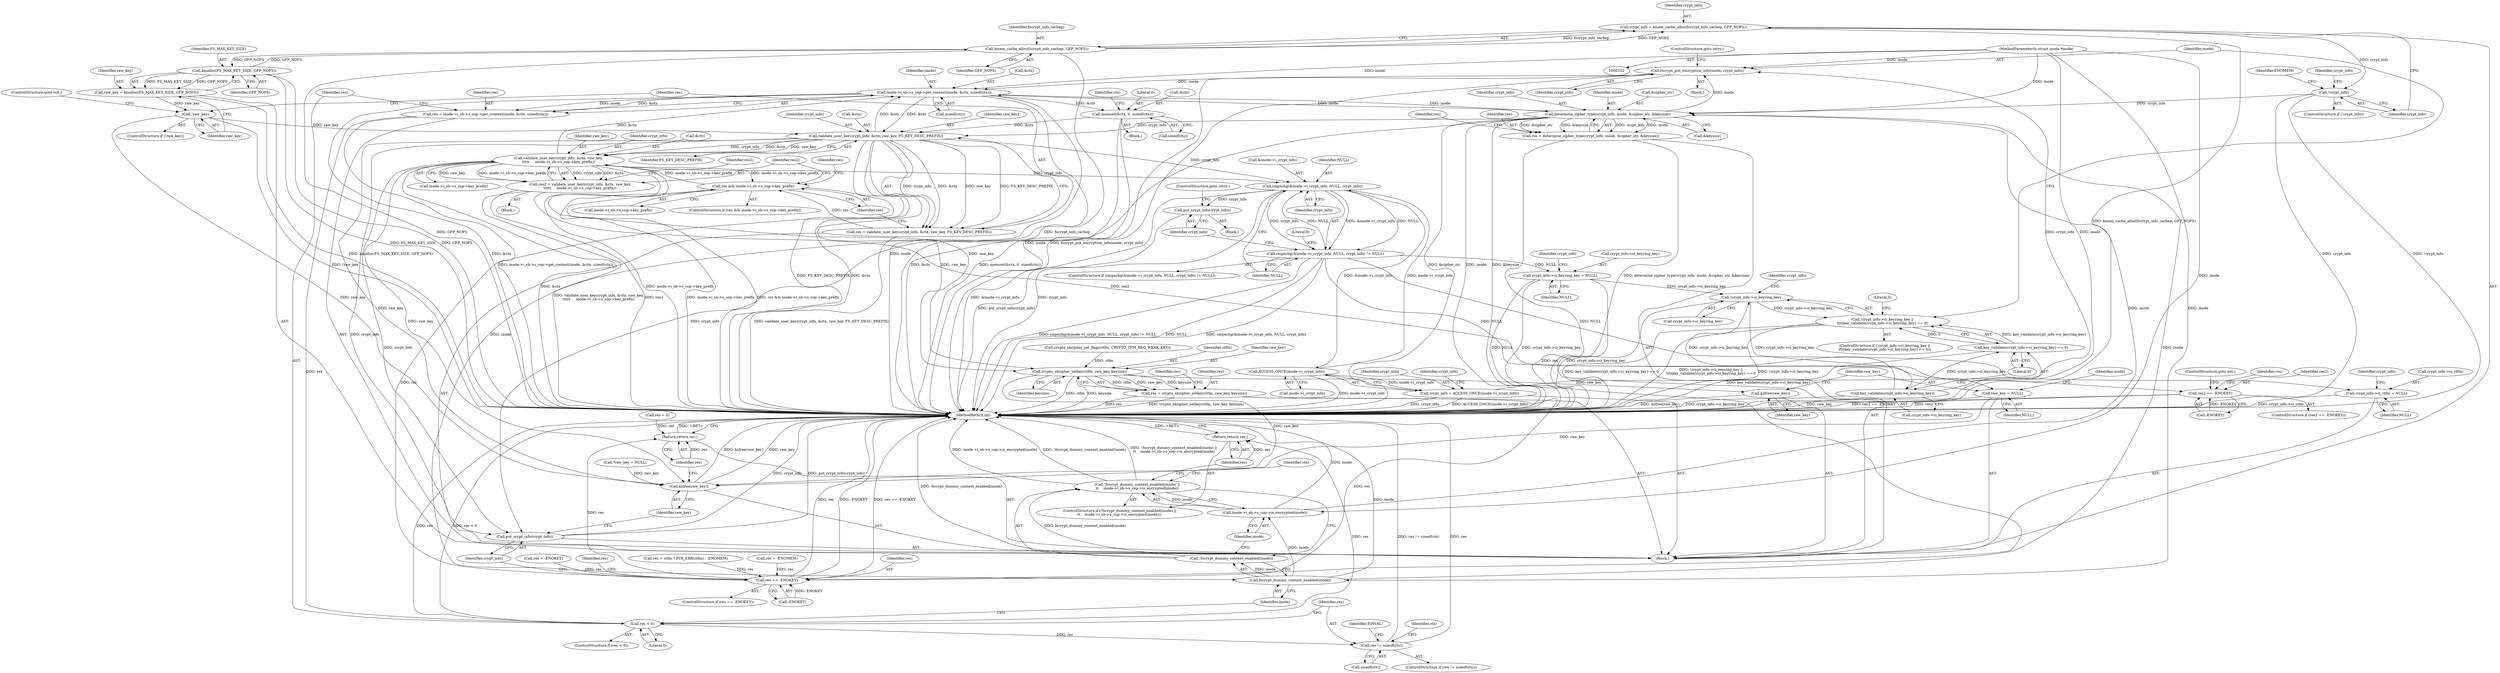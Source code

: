 digraph "0_linux_1b53cf9815bb4744958d41f3795d5d5a1d365e2d_1@API" {
"1000165" [label="(Call,fscrypt_put_encryption_info(inode, crypt_info))"];
"1000301" [label="(Call,determine_cipher_type(crypt_info, inode, &cipher_str, &keysize))"];
"1000252" [label="(Call,!crypt_info)"];
"1000246" [label="(Call,crypt_info = kmem_cache_alloc(fscrypt_info_cachep, GFP_NOFS))"];
"1000248" [label="(Call,kmem_cache_alloc(fscrypt_info_cachep, GFP_NOFS))"];
"1000317" [label="(Call,kmalloc(FS_MAX_KEY_SIZE, GFP_NOFS))"];
"1000187" [label="(Call,inode->i_sb->s_cop->is_encrypted(inode))"];
"1000185" [label="(Call,fscrypt_dummy_context_enabled(inode))"];
"1000171" [label="(Call,inode->i_sb->s_cop->get_context(inode, &ctx, sizeof(ctx)))"];
"1000165" [label="(Call,fscrypt_put_encryption_info(inode, crypt_info))"];
"1000103" [label="(MethodParameterIn,struct inode *inode)"];
"1000142" [label="(Call,crypt_info = ACCESS_ONCE(inode->i_crypt_info))"];
"1000144" [label="(Call,ACCESS_ONCE(inode->i_crypt_info))"];
"1000425" [label="(Call,cmpxchg(&inode->i_crypt_info, NULL, crypt_info))"];
"1000424" [label="(Call,cmpxchg(&inode->i_crypt_info, NULL, crypt_info) != NULL)"];
"1000346" [label="(Call,validate_user_key(crypt_info, &ctx, raw_key,\n\t\t\t\t\t     inode->i_sb->s_cop->key_prefix))"];
"1000326" [label="(Call,validate_user_key(crypt_info, &ctx, raw_key, FS_KEY_DESC_PREFIX))"];
"1000191" [label="(Call,memset(&ctx, 0, sizeof(ctx)))"];
"1000321" [label="(Call,!raw_key)"];
"1000315" [label="(Call,raw_key = kmalloc(FS_MAX_KEY_SIZE, GFP_NOFS))"];
"1000333" [label="(Call,res && inode->i_sb->s_cop->key_prefix)"];
"1000324" [label="(Call,res = validate_user_key(crypt_info, &ctx, raw_key, FS_KEY_DESC_PREFIX))"];
"1000169" [label="(Call,res = inode->i_sb->s_cop->get_context(inode, &ctx, sizeof(ctx)))"];
"1000178" [label="(Call,res < 0)"];
"1000189" [label="(Return,return res;)"];
"1000220" [label="(Call,res != sizeof(ctx))"];
"1000184" [label="(Call,!fscrypt_dummy_context_enabled(inode))"];
"1000183" [label="(Call,!fscrypt_dummy_context_enabled(inode) ||\n\t\t    inode->i_sb->s_cop->is_encrypted(inode))"];
"1000299" [label="(Call,res = determine_cipher_type(crypt_info, inode, &cipher_str, &keysize))"];
"1000441" [label="(Call,res == -ENOKEY)"];
"1000452" [label="(Return,return res;)"];
"1000344" [label="(Call,res2 = validate_user_key(crypt_info, &ctx, raw_key,\n\t\t\t\t\t     inode->i_sb->s_cop->key_prefix))"];
"1000362" [label="(Call,res2 == -ENOKEY)"];
"1000411" [label="(Call,crypto_skcipher_setkey(ctfm, raw_key, keysize))"];
"1000409" [label="(Call,res = crypto_skcipher_setkey(ctfm, raw_key, keysize))"];
"1000418" [label="(Call,kzfree(raw_key))"];
"1000450" [label="(Call,kzfree(raw_key))"];
"1000278" [label="(Call,crypt_info->ci_ctfm = NULL)"];
"1000283" [label="(Call,crypt_info->ci_keyring_key = NULL)"];
"1000153" [label="(Call,!crypt_info->ci_keyring_key)"];
"1000152" [label="(Call,!crypt_info->ci_keyring_key ||\n\t\t\t\tkey_validate(crypt_info->ci_keyring_key) == 0)"];
"1000158" [label="(Call,key_validate(crypt_info->ci_keyring_key))"];
"1000157" [label="(Call,key_validate(crypt_info->ci_keyring_key) == 0)"];
"1000420" [label="(Call,raw_key = NULL)"];
"1000434" [label="(Call,put_crypt_info(crypt_info))"];
"1000448" [label="(Call,put_crypt_info(crypt_info))"];
"1000283" [label="(Call,crypt_info->ci_keyring_key = NULL)"];
"1000227" [label="(Identifier,EINVAL)"];
"1000177" [label="(ControlStructure,if (res < 0))"];
"1000438" [label="(Literal,0)"];
"1000359" [label="(Identifier,res2)"];
"1000443" [label="(Call,-ENOKEY)"];
"1000279" [label="(Call,crypt_info->ci_ctfm)"];
"1000420" [label="(Call,raw_key = NULL)"];
"1000252" [label="(Call,!crypt_info)"];
"1000367" [label="(Identifier,res)"];
"1000416" [label="(Identifier,res)"];
"1000406" [label="(Call,crypto_skcipher_set_flags(ctfm, CRYPTO_TFM_REQ_WEAK_KEY))"];
"1000166" [label="(Identifier,inode)"];
"1000335" [label="(Call,inode->i_sb->s_cop->key_prefix)"];
"1000187" [label="(Call,inode->i_sb->s_cop->is_encrypted(inode))"];
"1000250" [label="(Identifier,GFP_NOFS)"];
"1000442" [label="(Identifier,res)"];
"1000183" [label="(Call,!fscrypt_dummy_context_enabled(inode) ||\n\t\t    inode->i_sb->s_cop->is_encrypted(inode))"];
"1000364" [label="(Call,-ENOKEY)"];
"1000302" [label="(Identifier,crypt_info)"];
"1000428" [label="(Identifier,inode)"];
"1000301" [label="(Call,determine_cipher_type(crypt_info, inode, &cipher_str, &keysize))"];
"1000432" [label="(Identifier,NULL)"];
"1000332" [label="(ControlStructure,if (res && inode->i_sb->s_cop->key_prefix))"];
"1000175" [label="(Call,sizeof(ctx))"];
"1000362" [label="(Call,res2 == -ENOKEY)"];
"1000180" [label="(Literal,0)"];
"1000450" [label="(Call,kzfree(raw_key))"];
"1000325" [label="(Identifier,res)"];
"1000434" [label="(Call,put_crypt_info(crypt_info))"];
"1000188" [label="(Identifier,inode)"];
"1000172" [label="(Identifier,inode)"];
"1000426" [label="(Call,&inode->i_crypt_info)"];
"1000246" [label="(Call,crypt_info = kmem_cache_alloc(fscrypt_info_cachep, GFP_NOFS))"];
"1000179" [label="(Identifier,res)"];
"1000322" [label="(Identifier,raw_key)"];
"1000181" [label="(Block,)"];
"1000316" [label="(Identifier,raw_key)"];
"1000222" [label="(Call,sizeof(ctx))"];
"1000185" [label="(Call,fscrypt_dummy_context_enabled(inode))"];
"1000199" [label="(Identifier,ctx)"];
"1000423" [label="(ControlStructure,if (cmpxchg(&inode->i_crypt_info, NULL, crypt_info) != NULL))"];
"1000165" [label="(Call,fscrypt_put_encryption_info(inode, crypt_info))"];
"1000173" [label="(Call,&ctx)"];
"1000361" [label="(ControlStructure,if (res2 == -ENOKEY))"];
"1000299" [label="(Call,res = determine_cipher_type(crypt_info, inode, &cipher_str, &keysize))"];
"1000330" [label="(Identifier,raw_key)"];
"1000194" [label="(Literal,0)"];
"1000366" [label="(Call,res = -ENOKEY)"];
"1000168" [label="(ControlStructure,goto retry;)"];
"1000324" [label="(Call,res = validate_user_key(crypt_info, &ctx, raw_key, FS_KEY_DESC_PREFIX))"];
"1000152" [label="(Call,!crypt_info->ci_keyring_key ||\n\t\t\t\tkey_validate(crypt_info->ci_keyring_key) == 0)"];
"1000253" [label="(Identifier,crypt_info)"];
"1000424" [label="(Call,cmpxchg(&inode->i_crypt_info, NULL, crypt_info) != NULL)"];
"1000333" [label="(Call,res && inode->i_sb->s_cop->key_prefix)"];
"1000433" [label="(Block,)"];
"1000159" [label="(Call,crypt_info->ci_keyring_key)"];
"1000191" [label="(Call,memset(&ctx, 0, sizeof(ctx)))"];
"1000162" [label="(Literal,0)"];
"1000327" [label="(Identifier,crypt_info)"];
"1000418" [label="(Call,kzfree(raw_key))"];
"1000157" [label="(Call,key_validate(crypt_info->ci_keyring_key) == 0)"];
"1000419" [label="(Identifier,raw_key)"];
"1000144" [label="(Call,ACCESS_ONCE(inode->i_crypt_info))"];
"1000410" [label="(Identifier,res)"];
"1000345" [label="(Identifier,res2)"];
"1000259" [label="(Identifier,crypt_info)"];
"1000189" [label="(Return,return res;)"];
"1000306" [label="(Call,&keysize)"];
"1000326" [label="(Call,validate_user_key(crypt_info, &ctx, raw_key, FS_KEY_DESC_PREFIX))"];
"1000323" [label="(ControlStructure,goto out;)"];
"1000446" [label="(Identifier,res)"];
"1000282" [label="(Identifier,NULL)"];
"1000284" [label="(Call,crypt_info->ci_keyring_key)"];
"1000153" [label="(Call,!crypt_info->ci_keyring_key)"];
"1000350" [label="(Identifier,raw_key)"];
"1000303" [label="(Identifier,inode)"];
"1000300" [label="(Identifier,res)"];
"1000412" [label="(Identifier,ctfm)"];
"1000287" [label="(Identifier,NULL)"];
"1000154" [label="(Call,crypt_info->ci_keyring_key)"];
"1000448" [label="(Call,put_crypt_info(crypt_info))"];
"1000334" [label="(Identifier,res)"];
"1000451" [label="(Identifier,raw_key)"];
"1000104" [label="(Block,)"];
"1000151" [label="(ControlStructure,if (!crypt_info->ci_keyring_key ||\n\t\t\t\tkey_validate(crypt_info->ci_keyring_key) == 0))"];
"1000169" [label="(Call,res = inode->i_sb->s_cop->get_context(inode, &ctx, sizeof(ctx)))"];
"1000143" [label="(Identifier,crypt_info)"];
"1000190" [label="(Identifier,res)"];
"1000452" [label="(Return,return res;)"];
"1000440" [label="(ControlStructure,if (res == -ENOKEY))"];
"1000409" [label="(Call,res = crypto_skcipher_setkey(ctfm, raw_key, keysize))"];
"1000285" [label="(Identifier,crypt_info)"];
"1000186" [label="(Identifier,inode)"];
"1000184" [label="(Call,!fscrypt_dummy_context_enabled(inode))"];
"1000411" [label="(Call,crypto_skcipher_setkey(ctfm, raw_key, keysize))"];
"1000309" [label="(Identifier,res)"];
"1000435" [label="(Identifier,crypt_info)"];
"1000195" [label="(Call,sizeof(ctx))"];
"1000342" [label="(Block,)"];
"1000142" [label="(Call,crypt_info = ACCESS_ONCE(inode->i_crypt_info))"];
"1000315" [label="(Call,raw_key = kmalloc(FS_MAX_KEY_SIZE, GFP_NOFS))"];
"1000344" [label="(Call,res2 = validate_user_key(crypt_info, &ctx, raw_key,\n\t\t\t\t\t     inode->i_sb->s_cop->key_prefix))"];
"1000441" [label="(Call,res == -ENOKEY)"];
"1000248" [label="(Call,kmem_cache_alloc(fscrypt_info_cachep, GFP_NOFS))"];
"1000318" [label="(Identifier,FS_MAX_KEY_SIZE)"];
"1000363" [label="(Identifier,res2)"];
"1000431" [label="(Identifier,crypt_info)"];
"1000170" [label="(Identifier,res)"];
"1000351" [label="(Call,inode->i_sb->s_cop->key_prefix)"];
"1000290" [label="(Identifier,crypt_info)"];
"1000346" [label="(Call,validate_user_key(crypt_info, &ctx, raw_key,\n\t\t\t\t\t     inode->i_sb->s_cop->key_prefix))"];
"1000158" [label="(Call,key_validate(crypt_info->ci_keyring_key))"];
"1000149" [label="(Identifier,crypt_info)"];
"1000445" [label="(Call,res = 0)"];
"1000304" [label="(Call,&cipher_str)"];
"1000193" [label="(Identifier,ctx)"];
"1000449" [label="(Identifier,crypt_info)"];
"1000320" [label="(ControlStructure,if (!raw_key))"];
"1000347" [label="(Identifier,crypt_info)"];
"1000414" [label="(Identifier,keysize)"];
"1000192" [label="(Call,&ctx)"];
"1000348" [label="(Call,&ctx)"];
"1000321" [label="(Call,!raw_key)"];
"1000220" [label="(Call,res != sizeof(ctx))"];
"1000150" [label="(Block,)"];
"1000454" [label="(MethodReturn,int)"];
"1000436" [label="(ControlStructure,goto retry;)"];
"1000389" [label="(Call,res = ctfm ? PTR_ERR(ctfm) : -ENOMEM)"];
"1000247" [label="(Identifier,crypt_info)"];
"1000182" [label="(ControlStructure,if (!fscrypt_dummy_context_enabled(inode) ||\n\t\t    inode->i_sb->s_cop->is_encrypted(inode)))"];
"1000164" [label="(Literal,0)"];
"1000251" [label="(ControlStructure,if (!crypt_info))"];
"1000256" [label="(Identifier,ENOMEM)"];
"1000219" [label="(ControlStructure,if (res != sizeof(ctx)))"];
"1000453" [label="(Identifier,res)"];
"1000145" [label="(Call,inode->i_crypt_info)"];
"1000171" [label="(Call,inode->i_sb->s_cop->get_context(inode, &ctx, sizeof(ctx)))"];
"1000311" [label="(Call,res = -ENOMEM)"];
"1000178" [label="(Call,res < 0)"];
"1000328" [label="(Call,&ctx)"];
"1000249" [label="(Identifier,fscrypt_info_cachep)"];
"1000370" [label="(ControlStructure,goto out;)"];
"1000413" [label="(Identifier,raw_key)"];
"1000103" [label="(MethodParameterIn,struct inode *inode)"];
"1000111" [label="(Call,*raw_key = NULL)"];
"1000425" [label="(Call,cmpxchg(&inode->i_crypt_info, NULL, crypt_info))"];
"1000221" [label="(Identifier,res)"];
"1000231" [label="(Identifier,ctx)"];
"1000373" [label="(Identifier,res)"];
"1000319" [label="(Identifier,GFP_NOFS)"];
"1000331" [label="(Identifier,FS_KEY_DESC_PREFIX)"];
"1000430" [label="(Identifier,NULL)"];
"1000421" [label="(Identifier,raw_key)"];
"1000317" [label="(Call,kmalloc(FS_MAX_KEY_SIZE, GFP_NOFS))"];
"1000422" [label="(Identifier,NULL)"];
"1000278" [label="(Call,crypt_info->ci_ctfm = NULL)"];
"1000160" [label="(Identifier,crypt_info)"];
"1000167" [label="(Identifier,crypt_info)"];
"1000165" -> "1000150"  [label="AST: "];
"1000165" -> "1000167"  [label="CFG: "];
"1000166" -> "1000165"  [label="AST: "];
"1000167" -> "1000165"  [label="AST: "];
"1000168" -> "1000165"  [label="CFG: "];
"1000165" -> "1000454"  [label="DDG: inode"];
"1000165" -> "1000454"  [label="DDG: fscrypt_put_encryption_info(inode, crypt_info)"];
"1000301" -> "1000165"  [label="DDG: inode"];
"1000103" -> "1000165"  [label="DDG: inode"];
"1000142" -> "1000165"  [label="DDG: crypt_info"];
"1000165" -> "1000171"  [label="DDG: inode"];
"1000301" -> "1000299"  [label="AST: "];
"1000301" -> "1000306"  [label="CFG: "];
"1000302" -> "1000301"  [label="AST: "];
"1000303" -> "1000301"  [label="AST: "];
"1000304" -> "1000301"  [label="AST: "];
"1000306" -> "1000301"  [label="AST: "];
"1000299" -> "1000301"  [label="CFG: "];
"1000301" -> "1000454"  [label="DDG: &cipher_str"];
"1000301" -> "1000454"  [label="DDG: inode"];
"1000301" -> "1000454"  [label="DDG: &keysize"];
"1000301" -> "1000171"  [label="DDG: inode"];
"1000301" -> "1000299"  [label="DDG: crypt_info"];
"1000301" -> "1000299"  [label="DDG: inode"];
"1000301" -> "1000299"  [label="DDG: &cipher_str"];
"1000301" -> "1000299"  [label="DDG: &keysize"];
"1000252" -> "1000301"  [label="DDG: crypt_info"];
"1000187" -> "1000301"  [label="DDG: inode"];
"1000185" -> "1000301"  [label="DDG: inode"];
"1000171" -> "1000301"  [label="DDG: inode"];
"1000103" -> "1000301"  [label="DDG: inode"];
"1000301" -> "1000326"  [label="DDG: crypt_info"];
"1000301" -> "1000448"  [label="DDG: crypt_info"];
"1000252" -> "1000251"  [label="AST: "];
"1000252" -> "1000253"  [label="CFG: "];
"1000253" -> "1000252"  [label="AST: "];
"1000256" -> "1000252"  [label="CFG: "];
"1000259" -> "1000252"  [label="CFG: "];
"1000252" -> "1000454"  [label="DDG: crypt_info"];
"1000252" -> "1000454"  [label="DDG: !crypt_info"];
"1000246" -> "1000252"  [label="DDG: crypt_info"];
"1000246" -> "1000104"  [label="AST: "];
"1000246" -> "1000248"  [label="CFG: "];
"1000247" -> "1000246"  [label="AST: "];
"1000248" -> "1000246"  [label="AST: "];
"1000253" -> "1000246"  [label="CFG: "];
"1000246" -> "1000454"  [label="DDG: kmem_cache_alloc(fscrypt_info_cachep, GFP_NOFS)"];
"1000248" -> "1000246"  [label="DDG: fscrypt_info_cachep"];
"1000248" -> "1000246"  [label="DDG: GFP_NOFS"];
"1000248" -> "1000250"  [label="CFG: "];
"1000249" -> "1000248"  [label="AST: "];
"1000250" -> "1000248"  [label="AST: "];
"1000248" -> "1000454"  [label="DDG: GFP_NOFS"];
"1000248" -> "1000454"  [label="DDG: fscrypt_info_cachep"];
"1000317" -> "1000248"  [label="DDG: GFP_NOFS"];
"1000248" -> "1000317"  [label="DDG: GFP_NOFS"];
"1000317" -> "1000315"  [label="AST: "];
"1000317" -> "1000319"  [label="CFG: "];
"1000318" -> "1000317"  [label="AST: "];
"1000319" -> "1000317"  [label="AST: "];
"1000315" -> "1000317"  [label="CFG: "];
"1000317" -> "1000454"  [label="DDG: FS_MAX_KEY_SIZE"];
"1000317" -> "1000454"  [label="DDG: GFP_NOFS"];
"1000317" -> "1000315"  [label="DDG: FS_MAX_KEY_SIZE"];
"1000317" -> "1000315"  [label="DDG: GFP_NOFS"];
"1000187" -> "1000183"  [label="AST: "];
"1000187" -> "1000188"  [label="CFG: "];
"1000188" -> "1000187"  [label="AST: "];
"1000183" -> "1000187"  [label="CFG: "];
"1000187" -> "1000454"  [label="DDG: inode"];
"1000187" -> "1000183"  [label="DDG: inode"];
"1000185" -> "1000187"  [label="DDG: inode"];
"1000103" -> "1000187"  [label="DDG: inode"];
"1000185" -> "1000184"  [label="AST: "];
"1000185" -> "1000186"  [label="CFG: "];
"1000186" -> "1000185"  [label="AST: "];
"1000184" -> "1000185"  [label="CFG: "];
"1000185" -> "1000454"  [label="DDG: inode"];
"1000185" -> "1000184"  [label="DDG: inode"];
"1000171" -> "1000185"  [label="DDG: inode"];
"1000103" -> "1000185"  [label="DDG: inode"];
"1000171" -> "1000169"  [label="AST: "];
"1000171" -> "1000175"  [label="CFG: "];
"1000172" -> "1000171"  [label="AST: "];
"1000173" -> "1000171"  [label="AST: "];
"1000175" -> "1000171"  [label="AST: "];
"1000169" -> "1000171"  [label="CFG: "];
"1000171" -> "1000454"  [label="DDG: inode"];
"1000171" -> "1000454"  [label="DDG: &ctx"];
"1000171" -> "1000169"  [label="DDG: inode"];
"1000171" -> "1000169"  [label="DDG: &ctx"];
"1000103" -> "1000171"  [label="DDG: inode"];
"1000346" -> "1000171"  [label="DDG: &ctx"];
"1000326" -> "1000171"  [label="DDG: &ctx"];
"1000171" -> "1000191"  [label="DDG: &ctx"];
"1000171" -> "1000326"  [label="DDG: &ctx"];
"1000103" -> "1000102"  [label="AST: "];
"1000103" -> "1000454"  [label="DDG: inode"];
"1000142" -> "1000104"  [label="AST: "];
"1000142" -> "1000144"  [label="CFG: "];
"1000143" -> "1000142"  [label="AST: "];
"1000144" -> "1000142"  [label="AST: "];
"1000149" -> "1000142"  [label="CFG: "];
"1000142" -> "1000454"  [label="DDG: ACCESS_ONCE(inode->i_crypt_info)"];
"1000142" -> "1000454"  [label="DDG: crypt_info"];
"1000144" -> "1000142"  [label="DDG: inode->i_crypt_info"];
"1000144" -> "1000145"  [label="CFG: "];
"1000145" -> "1000144"  [label="AST: "];
"1000144" -> "1000454"  [label="DDG: inode->i_crypt_info"];
"1000425" -> "1000144"  [label="DDG: &inode->i_crypt_info"];
"1000144" -> "1000425"  [label="DDG: inode->i_crypt_info"];
"1000425" -> "1000424"  [label="AST: "];
"1000425" -> "1000431"  [label="CFG: "];
"1000426" -> "1000425"  [label="AST: "];
"1000430" -> "1000425"  [label="AST: "];
"1000431" -> "1000425"  [label="AST: "];
"1000432" -> "1000425"  [label="CFG: "];
"1000425" -> "1000454"  [label="DDG: &inode->i_crypt_info"];
"1000425" -> "1000454"  [label="DDG: crypt_info"];
"1000425" -> "1000424"  [label="DDG: &inode->i_crypt_info"];
"1000425" -> "1000424"  [label="DDG: NULL"];
"1000425" -> "1000424"  [label="DDG: crypt_info"];
"1000424" -> "1000425"  [label="DDG: NULL"];
"1000346" -> "1000425"  [label="DDG: crypt_info"];
"1000326" -> "1000425"  [label="DDG: crypt_info"];
"1000425" -> "1000434"  [label="DDG: crypt_info"];
"1000424" -> "1000423"  [label="AST: "];
"1000424" -> "1000432"  [label="CFG: "];
"1000432" -> "1000424"  [label="AST: "];
"1000435" -> "1000424"  [label="CFG: "];
"1000438" -> "1000424"  [label="CFG: "];
"1000424" -> "1000454"  [label="DDG: cmpxchg(&inode->i_crypt_info, NULL, crypt_info)"];
"1000424" -> "1000454"  [label="DDG: cmpxchg(&inode->i_crypt_info, NULL, crypt_info) != NULL"];
"1000424" -> "1000454"  [label="DDG: NULL"];
"1000424" -> "1000278"  [label="DDG: NULL"];
"1000424" -> "1000283"  [label="DDG: NULL"];
"1000424" -> "1000420"  [label="DDG: NULL"];
"1000346" -> "1000344"  [label="AST: "];
"1000346" -> "1000351"  [label="CFG: "];
"1000347" -> "1000346"  [label="AST: "];
"1000348" -> "1000346"  [label="AST: "];
"1000350" -> "1000346"  [label="AST: "];
"1000351" -> "1000346"  [label="AST: "];
"1000344" -> "1000346"  [label="CFG: "];
"1000346" -> "1000454"  [label="DDG: inode->i_sb->s_cop->key_prefix"];
"1000346" -> "1000454"  [label="DDG: &ctx"];
"1000346" -> "1000333"  [label="DDG: inode->i_sb->s_cop->key_prefix"];
"1000346" -> "1000344"  [label="DDG: crypt_info"];
"1000346" -> "1000344"  [label="DDG: &ctx"];
"1000346" -> "1000344"  [label="DDG: raw_key"];
"1000346" -> "1000344"  [label="DDG: inode->i_sb->s_cop->key_prefix"];
"1000326" -> "1000346"  [label="DDG: crypt_info"];
"1000326" -> "1000346"  [label="DDG: &ctx"];
"1000326" -> "1000346"  [label="DDG: raw_key"];
"1000333" -> "1000346"  [label="DDG: inode->i_sb->s_cop->key_prefix"];
"1000346" -> "1000411"  [label="DDG: raw_key"];
"1000346" -> "1000448"  [label="DDG: crypt_info"];
"1000346" -> "1000450"  [label="DDG: raw_key"];
"1000326" -> "1000324"  [label="AST: "];
"1000326" -> "1000331"  [label="CFG: "];
"1000327" -> "1000326"  [label="AST: "];
"1000328" -> "1000326"  [label="AST: "];
"1000330" -> "1000326"  [label="AST: "];
"1000331" -> "1000326"  [label="AST: "];
"1000324" -> "1000326"  [label="CFG: "];
"1000326" -> "1000454"  [label="DDG: FS_KEY_DESC_PREFIX"];
"1000326" -> "1000454"  [label="DDG: &ctx"];
"1000326" -> "1000324"  [label="DDG: crypt_info"];
"1000326" -> "1000324"  [label="DDG: &ctx"];
"1000326" -> "1000324"  [label="DDG: raw_key"];
"1000326" -> "1000324"  [label="DDG: FS_KEY_DESC_PREFIX"];
"1000191" -> "1000326"  [label="DDG: &ctx"];
"1000321" -> "1000326"  [label="DDG: raw_key"];
"1000326" -> "1000411"  [label="DDG: raw_key"];
"1000326" -> "1000448"  [label="DDG: crypt_info"];
"1000326" -> "1000450"  [label="DDG: raw_key"];
"1000191" -> "1000181"  [label="AST: "];
"1000191" -> "1000195"  [label="CFG: "];
"1000192" -> "1000191"  [label="AST: "];
"1000194" -> "1000191"  [label="AST: "];
"1000195" -> "1000191"  [label="AST: "];
"1000199" -> "1000191"  [label="CFG: "];
"1000191" -> "1000454"  [label="DDG: memset(&ctx, 0, sizeof(ctx))"];
"1000191" -> "1000454"  [label="DDG: &ctx"];
"1000321" -> "1000320"  [label="AST: "];
"1000321" -> "1000322"  [label="CFG: "];
"1000322" -> "1000321"  [label="AST: "];
"1000323" -> "1000321"  [label="CFG: "];
"1000325" -> "1000321"  [label="CFG: "];
"1000321" -> "1000454"  [label="DDG: !raw_key"];
"1000315" -> "1000321"  [label="DDG: raw_key"];
"1000321" -> "1000450"  [label="DDG: raw_key"];
"1000315" -> "1000104"  [label="AST: "];
"1000316" -> "1000315"  [label="AST: "];
"1000322" -> "1000315"  [label="CFG: "];
"1000315" -> "1000454"  [label="DDG: kmalloc(FS_MAX_KEY_SIZE, GFP_NOFS)"];
"1000333" -> "1000332"  [label="AST: "];
"1000333" -> "1000334"  [label="CFG: "];
"1000333" -> "1000335"  [label="CFG: "];
"1000334" -> "1000333"  [label="AST: "];
"1000335" -> "1000333"  [label="AST: "];
"1000345" -> "1000333"  [label="CFG: "];
"1000373" -> "1000333"  [label="CFG: "];
"1000333" -> "1000454"  [label="DDG: res && inode->i_sb->s_cop->key_prefix"];
"1000333" -> "1000454"  [label="DDG: inode->i_sb->s_cop->key_prefix"];
"1000324" -> "1000333"  [label="DDG: res"];
"1000333" -> "1000441"  [label="DDG: res"];
"1000324" -> "1000104"  [label="AST: "];
"1000325" -> "1000324"  [label="AST: "];
"1000334" -> "1000324"  [label="CFG: "];
"1000324" -> "1000454"  [label="DDG: validate_user_key(crypt_info, &ctx, raw_key, FS_KEY_DESC_PREFIX)"];
"1000169" -> "1000104"  [label="AST: "];
"1000170" -> "1000169"  [label="AST: "];
"1000179" -> "1000169"  [label="CFG: "];
"1000169" -> "1000454"  [label="DDG: inode->i_sb->s_cop->get_context(inode, &ctx, sizeof(ctx))"];
"1000169" -> "1000178"  [label="DDG: res"];
"1000178" -> "1000177"  [label="AST: "];
"1000178" -> "1000180"  [label="CFG: "];
"1000179" -> "1000178"  [label="AST: "];
"1000180" -> "1000178"  [label="AST: "];
"1000186" -> "1000178"  [label="CFG: "];
"1000221" -> "1000178"  [label="CFG: "];
"1000178" -> "1000454"  [label="DDG: res < 0"];
"1000178" -> "1000454"  [label="DDG: res"];
"1000178" -> "1000189"  [label="DDG: res"];
"1000178" -> "1000220"  [label="DDG: res"];
"1000189" -> "1000182"  [label="AST: "];
"1000189" -> "1000190"  [label="CFG: "];
"1000190" -> "1000189"  [label="AST: "];
"1000454" -> "1000189"  [label="CFG: "];
"1000189" -> "1000454"  [label="DDG: <RET>"];
"1000190" -> "1000189"  [label="DDG: res"];
"1000220" -> "1000219"  [label="AST: "];
"1000220" -> "1000222"  [label="CFG: "];
"1000221" -> "1000220"  [label="AST: "];
"1000222" -> "1000220"  [label="AST: "];
"1000227" -> "1000220"  [label="CFG: "];
"1000231" -> "1000220"  [label="CFG: "];
"1000220" -> "1000454"  [label="DDG: res"];
"1000220" -> "1000454"  [label="DDG: res != sizeof(ctx)"];
"1000184" -> "1000183"  [label="AST: "];
"1000188" -> "1000184"  [label="CFG: "];
"1000183" -> "1000184"  [label="CFG: "];
"1000184" -> "1000454"  [label="DDG: fscrypt_dummy_context_enabled(inode)"];
"1000184" -> "1000183"  [label="DDG: fscrypt_dummy_context_enabled(inode)"];
"1000183" -> "1000182"  [label="AST: "];
"1000190" -> "1000183"  [label="CFG: "];
"1000193" -> "1000183"  [label="CFG: "];
"1000183" -> "1000454"  [label="DDG: inode->i_sb->s_cop->is_encrypted(inode)"];
"1000183" -> "1000454"  [label="DDG: !fscrypt_dummy_context_enabled(inode)"];
"1000183" -> "1000454"  [label="DDG: !fscrypt_dummy_context_enabled(inode) ||\n\t\t    inode->i_sb->s_cop->is_encrypted(inode)"];
"1000299" -> "1000104"  [label="AST: "];
"1000300" -> "1000299"  [label="AST: "];
"1000309" -> "1000299"  [label="CFG: "];
"1000299" -> "1000454"  [label="DDG: determine_cipher_type(crypt_info, inode, &cipher_str, &keysize)"];
"1000299" -> "1000441"  [label="DDG: res"];
"1000441" -> "1000440"  [label="AST: "];
"1000441" -> "1000443"  [label="CFG: "];
"1000442" -> "1000441"  [label="AST: "];
"1000443" -> "1000441"  [label="AST: "];
"1000446" -> "1000441"  [label="CFG: "];
"1000449" -> "1000441"  [label="CFG: "];
"1000441" -> "1000454"  [label="DDG: res"];
"1000441" -> "1000454"  [label="DDG: -ENOKEY"];
"1000441" -> "1000454"  [label="DDG: res == -ENOKEY"];
"1000311" -> "1000441"  [label="DDG: res"];
"1000366" -> "1000441"  [label="DDG: res"];
"1000389" -> "1000441"  [label="DDG: res"];
"1000409" -> "1000441"  [label="DDG: res"];
"1000443" -> "1000441"  [label="DDG: ENOKEY"];
"1000441" -> "1000452"  [label="DDG: res"];
"1000452" -> "1000104"  [label="AST: "];
"1000452" -> "1000453"  [label="CFG: "];
"1000453" -> "1000452"  [label="AST: "];
"1000454" -> "1000452"  [label="CFG: "];
"1000452" -> "1000454"  [label="DDG: <RET>"];
"1000453" -> "1000452"  [label="DDG: res"];
"1000445" -> "1000452"  [label="DDG: res"];
"1000344" -> "1000342"  [label="AST: "];
"1000345" -> "1000344"  [label="AST: "];
"1000359" -> "1000344"  [label="CFG: "];
"1000344" -> "1000454"  [label="DDG: validate_user_key(crypt_info, &ctx, raw_key,\n\t\t\t\t\t     inode->i_sb->s_cop->key_prefix)"];
"1000344" -> "1000454"  [label="DDG: res2"];
"1000344" -> "1000362"  [label="DDG: res2"];
"1000362" -> "1000361"  [label="AST: "];
"1000362" -> "1000364"  [label="CFG: "];
"1000363" -> "1000362"  [label="AST: "];
"1000364" -> "1000362"  [label="AST: "];
"1000367" -> "1000362"  [label="CFG: "];
"1000370" -> "1000362"  [label="CFG: "];
"1000362" -> "1000454"  [label="DDG: res2 == -ENOKEY"];
"1000362" -> "1000454"  [label="DDG: res2"];
"1000364" -> "1000362"  [label="DDG: ENOKEY"];
"1000411" -> "1000409"  [label="AST: "];
"1000411" -> "1000414"  [label="CFG: "];
"1000412" -> "1000411"  [label="AST: "];
"1000413" -> "1000411"  [label="AST: "];
"1000414" -> "1000411"  [label="AST: "];
"1000409" -> "1000411"  [label="CFG: "];
"1000411" -> "1000454"  [label="DDG: ctfm"];
"1000411" -> "1000454"  [label="DDG: keysize"];
"1000411" -> "1000409"  [label="DDG: ctfm"];
"1000411" -> "1000409"  [label="DDG: raw_key"];
"1000411" -> "1000409"  [label="DDG: keysize"];
"1000406" -> "1000411"  [label="DDG: ctfm"];
"1000411" -> "1000418"  [label="DDG: raw_key"];
"1000411" -> "1000450"  [label="DDG: raw_key"];
"1000409" -> "1000104"  [label="AST: "];
"1000410" -> "1000409"  [label="AST: "];
"1000416" -> "1000409"  [label="CFG: "];
"1000409" -> "1000454"  [label="DDG: crypto_skcipher_setkey(ctfm, raw_key, keysize)"];
"1000409" -> "1000454"  [label="DDG: res"];
"1000418" -> "1000104"  [label="AST: "];
"1000418" -> "1000419"  [label="CFG: "];
"1000419" -> "1000418"  [label="AST: "];
"1000421" -> "1000418"  [label="CFG: "];
"1000418" -> "1000454"  [label="DDG: kzfree(raw_key)"];
"1000450" -> "1000104"  [label="AST: "];
"1000450" -> "1000451"  [label="CFG: "];
"1000451" -> "1000450"  [label="AST: "];
"1000453" -> "1000450"  [label="CFG: "];
"1000450" -> "1000454"  [label="DDG: kzfree(raw_key)"];
"1000450" -> "1000454"  [label="DDG: raw_key"];
"1000420" -> "1000450"  [label="DDG: raw_key"];
"1000111" -> "1000450"  [label="DDG: raw_key"];
"1000278" -> "1000104"  [label="AST: "];
"1000278" -> "1000282"  [label="CFG: "];
"1000279" -> "1000278"  [label="AST: "];
"1000282" -> "1000278"  [label="AST: "];
"1000285" -> "1000278"  [label="CFG: "];
"1000278" -> "1000454"  [label="DDG: crypt_info->ci_ctfm"];
"1000283" -> "1000104"  [label="AST: "];
"1000283" -> "1000287"  [label="CFG: "];
"1000284" -> "1000283"  [label="AST: "];
"1000287" -> "1000283"  [label="AST: "];
"1000290" -> "1000283"  [label="CFG: "];
"1000283" -> "1000454"  [label="DDG: crypt_info->ci_keyring_key"];
"1000283" -> "1000454"  [label="DDG: NULL"];
"1000283" -> "1000153"  [label="DDG: crypt_info->ci_keyring_key"];
"1000153" -> "1000152"  [label="AST: "];
"1000153" -> "1000154"  [label="CFG: "];
"1000154" -> "1000153"  [label="AST: "];
"1000160" -> "1000153"  [label="CFG: "];
"1000152" -> "1000153"  [label="CFG: "];
"1000153" -> "1000454"  [label="DDG: crypt_info->ci_keyring_key"];
"1000153" -> "1000152"  [label="DDG: crypt_info->ci_keyring_key"];
"1000158" -> "1000153"  [label="DDG: crypt_info->ci_keyring_key"];
"1000153" -> "1000158"  [label="DDG: crypt_info->ci_keyring_key"];
"1000152" -> "1000151"  [label="AST: "];
"1000152" -> "1000157"  [label="CFG: "];
"1000157" -> "1000152"  [label="AST: "];
"1000164" -> "1000152"  [label="CFG: "];
"1000166" -> "1000152"  [label="CFG: "];
"1000152" -> "1000454"  [label="DDG: key_validate(crypt_info->ci_keyring_key) == 0"];
"1000152" -> "1000454"  [label="DDG: !crypt_info->ci_keyring_key ||\n\t\t\t\tkey_validate(crypt_info->ci_keyring_key) == 0"];
"1000152" -> "1000454"  [label="DDG: !crypt_info->ci_keyring_key"];
"1000157" -> "1000152"  [label="DDG: key_validate(crypt_info->ci_keyring_key)"];
"1000157" -> "1000152"  [label="DDG: 0"];
"1000158" -> "1000157"  [label="AST: "];
"1000158" -> "1000159"  [label="CFG: "];
"1000159" -> "1000158"  [label="AST: "];
"1000162" -> "1000158"  [label="CFG: "];
"1000158" -> "1000454"  [label="DDG: crypt_info->ci_keyring_key"];
"1000158" -> "1000157"  [label="DDG: crypt_info->ci_keyring_key"];
"1000157" -> "1000162"  [label="CFG: "];
"1000162" -> "1000157"  [label="AST: "];
"1000157" -> "1000454"  [label="DDG: key_validate(crypt_info->ci_keyring_key)"];
"1000420" -> "1000104"  [label="AST: "];
"1000420" -> "1000422"  [label="CFG: "];
"1000421" -> "1000420"  [label="AST: "];
"1000422" -> "1000420"  [label="AST: "];
"1000428" -> "1000420"  [label="CFG: "];
"1000420" -> "1000454"  [label="DDG: raw_key"];
"1000434" -> "1000433"  [label="AST: "];
"1000434" -> "1000435"  [label="CFG: "];
"1000435" -> "1000434"  [label="AST: "];
"1000436" -> "1000434"  [label="CFG: "];
"1000434" -> "1000454"  [label="DDG: put_crypt_info(crypt_info)"];
"1000448" -> "1000104"  [label="AST: "];
"1000448" -> "1000449"  [label="CFG: "];
"1000449" -> "1000448"  [label="AST: "];
"1000451" -> "1000448"  [label="CFG: "];
"1000448" -> "1000454"  [label="DDG: crypt_info"];
"1000448" -> "1000454"  [label="DDG: put_crypt_info(crypt_info)"];
}

